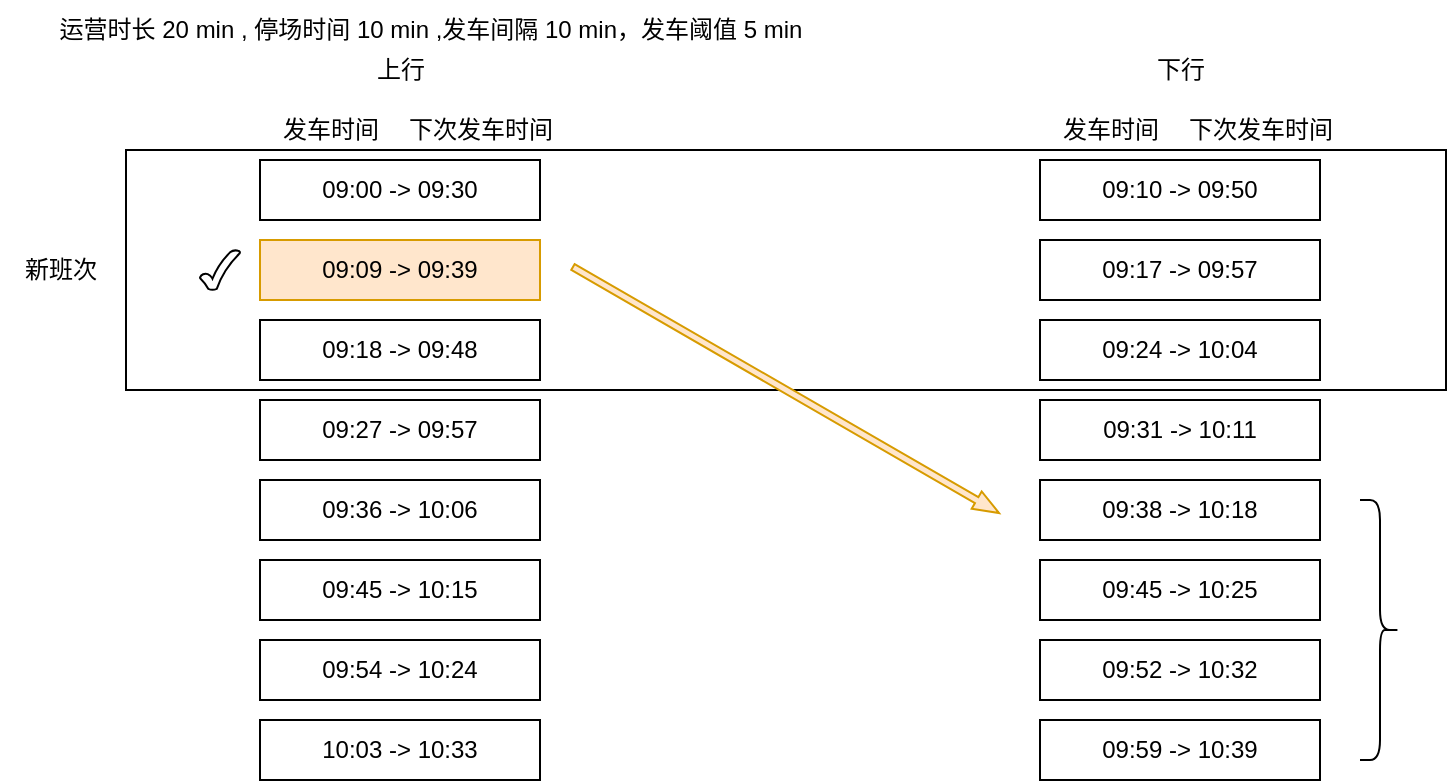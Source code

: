 <mxfile version="20.8.22" type="github">
  <diagram name="第 1 页" id="WiTagBOTv5Obc7UUUAwQ">
    <mxGraphModel dx="2022" dy="663" grid="1" gridSize="10" guides="1" tooltips="1" connect="1" arrows="1" fold="1" page="1" pageScale="1" pageWidth="827" pageHeight="1169" math="0" shadow="0">
      <root>
        <mxCell id="0" />
        <mxCell id="1" parent="0" />
        <mxCell id="cPGGd7SGVUYD-8CJLFrh-60" value="" style="verticalLabelPosition=bottom;verticalAlign=top;html=1;shape=mxgraph.basic.rect;fillColor2=none;strokeWidth=1;size=20;indent=5;fontColor=#f90606;" parent="1" vertex="1">
          <mxGeometry x="53" y="75" width="660" height="120" as="geometry" />
        </mxCell>
        <mxCell id="cPGGd7SGVUYD-8CJLFrh-1" value="09:00 -&amp;gt; 09:30" style="rounded=0;whiteSpace=wrap;html=1;" parent="1" vertex="1">
          <mxGeometry x="120" y="80" width="140" height="30" as="geometry" />
        </mxCell>
        <mxCell id="cPGGd7SGVUYD-8CJLFrh-14" value="09:09 -&amp;gt; 09:39" style="rounded=0;whiteSpace=wrap;html=1;fillColor=#ffe6cc;strokeColor=#d79b00;" parent="1" vertex="1">
          <mxGeometry x="120" y="120" width="140" height="30" as="geometry" />
        </mxCell>
        <mxCell id="cPGGd7SGVUYD-8CJLFrh-15" value="09:18 -&amp;gt; 09:48" style="rounded=0;whiteSpace=wrap;html=1;" parent="1" vertex="1">
          <mxGeometry x="120" y="160" width="140" height="30" as="geometry" />
        </mxCell>
        <mxCell id="cPGGd7SGVUYD-8CJLFrh-16" value="09:27 -&amp;gt; 09:57" style="rounded=0;whiteSpace=wrap;html=1;" parent="1" vertex="1">
          <mxGeometry x="120" y="200" width="140" height="30" as="geometry" />
        </mxCell>
        <mxCell id="cPGGd7SGVUYD-8CJLFrh-17" value="09:36 -&amp;gt; 10:06" style="rounded=0;whiteSpace=wrap;html=1;" parent="1" vertex="1">
          <mxGeometry x="120" y="240" width="140" height="30" as="geometry" />
        </mxCell>
        <mxCell id="cPGGd7SGVUYD-8CJLFrh-18" value="09:45 -&amp;gt; 10:15" style="rounded=0;whiteSpace=wrap;html=1;" parent="1" vertex="1">
          <mxGeometry x="120" y="280" width="140" height="30" as="geometry" />
        </mxCell>
        <mxCell id="cPGGd7SGVUYD-8CJLFrh-19" value="09:54 -&amp;gt; 10:24" style="rounded=0;whiteSpace=wrap;html=1;" parent="1" vertex="1">
          <mxGeometry x="120" y="320" width="140" height="30" as="geometry" />
        </mxCell>
        <mxCell id="cPGGd7SGVUYD-8CJLFrh-20" value="10:03 -&amp;gt; 10:33" style="rounded=0;whiteSpace=wrap;html=1;" parent="1" vertex="1">
          <mxGeometry x="120" y="360" width="140" height="30" as="geometry" />
        </mxCell>
        <mxCell id="cPGGd7SGVUYD-8CJLFrh-21" value="运营时长 20 min , 停场时间 10 min ,发车间隔 10 min，发车阈值 5 min" style="text;html=1;align=center;verticalAlign=middle;resizable=0;points=[];autosize=1;strokeColor=none;fillColor=none;" parent="1" vertex="1">
          <mxGeometry x="10" width="390" height="30" as="geometry" />
        </mxCell>
        <mxCell id="cPGGd7SGVUYD-8CJLFrh-22" value="上行" style="text;html=1;align=center;verticalAlign=middle;resizable=0;points=[];autosize=1;strokeColor=none;fillColor=none;" parent="1" vertex="1">
          <mxGeometry x="165" y="20" width="50" height="30" as="geometry" />
        </mxCell>
        <mxCell id="cPGGd7SGVUYD-8CJLFrh-23" value="发车时间" style="text;html=1;align=center;verticalAlign=middle;resizable=0;points=[];autosize=1;strokeColor=none;fillColor=none;" parent="1" vertex="1">
          <mxGeometry x="120" y="50" width="70" height="30" as="geometry" />
        </mxCell>
        <mxCell id="cPGGd7SGVUYD-8CJLFrh-24" value="下次发车时间" style="text;html=1;align=center;verticalAlign=middle;resizable=0;points=[];autosize=1;strokeColor=none;fillColor=none;" parent="1" vertex="1">
          <mxGeometry x="180" y="50" width="100" height="30" as="geometry" />
        </mxCell>
        <mxCell id="cPGGd7SGVUYD-8CJLFrh-25" value="09:10 -&amp;gt; 09:50" style="rounded=0;whiteSpace=wrap;html=1;" parent="1" vertex="1">
          <mxGeometry x="510" y="80" width="140" height="30" as="geometry" />
        </mxCell>
        <mxCell id="cPGGd7SGVUYD-8CJLFrh-26" value="09:17 -&amp;gt; 09:57" style="rounded=0;whiteSpace=wrap;html=1;" parent="1" vertex="1">
          <mxGeometry x="510" y="120" width="140" height="30" as="geometry" />
        </mxCell>
        <mxCell id="cPGGd7SGVUYD-8CJLFrh-27" value="09:24 -&amp;gt; 10:04" style="rounded=0;whiteSpace=wrap;html=1;" parent="1" vertex="1">
          <mxGeometry x="510" y="160" width="140" height="30" as="geometry" />
        </mxCell>
        <mxCell id="cPGGd7SGVUYD-8CJLFrh-28" value="09:31 -&amp;gt; 10:11" style="rounded=0;whiteSpace=wrap;html=1;" parent="1" vertex="1">
          <mxGeometry x="510" y="200" width="140" height="30" as="geometry" />
        </mxCell>
        <mxCell id="cPGGd7SGVUYD-8CJLFrh-29" value="09:38 -&amp;gt; 10:18" style="rounded=0;whiteSpace=wrap;html=1;" parent="1" vertex="1">
          <mxGeometry x="510" y="240" width="140" height="30" as="geometry" />
        </mxCell>
        <mxCell id="cPGGd7SGVUYD-8CJLFrh-30" value="09:45 -&amp;gt; 10:25" style="rounded=0;whiteSpace=wrap;html=1;" parent="1" vertex="1">
          <mxGeometry x="510" y="280" width="140" height="30" as="geometry" />
        </mxCell>
        <mxCell id="cPGGd7SGVUYD-8CJLFrh-31" value="09:52 -&amp;gt; 10:32" style="rounded=0;whiteSpace=wrap;html=1;" parent="1" vertex="1">
          <mxGeometry x="510" y="320" width="140" height="30" as="geometry" />
        </mxCell>
        <mxCell id="cPGGd7SGVUYD-8CJLFrh-32" value="09:59 -&amp;gt; 10:39" style="rounded=0;whiteSpace=wrap;html=1;" parent="1" vertex="1">
          <mxGeometry x="510" y="360" width="140" height="30" as="geometry" />
        </mxCell>
        <mxCell id="cPGGd7SGVUYD-8CJLFrh-33" value="下行" style="text;html=1;align=center;verticalAlign=middle;resizable=0;points=[];autosize=1;strokeColor=none;fillColor=none;" parent="1" vertex="1">
          <mxGeometry x="555" y="20" width="50" height="30" as="geometry" />
        </mxCell>
        <mxCell id="cPGGd7SGVUYD-8CJLFrh-34" value="发车时间" style="text;html=1;align=center;verticalAlign=middle;resizable=0;points=[];autosize=1;strokeColor=none;fillColor=none;" parent="1" vertex="1">
          <mxGeometry x="510" y="50" width="70" height="30" as="geometry" />
        </mxCell>
        <mxCell id="cPGGd7SGVUYD-8CJLFrh-35" value="下次发车时间" style="text;html=1;align=center;verticalAlign=middle;resizable=0;points=[];autosize=1;strokeColor=none;fillColor=none;" parent="1" vertex="1">
          <mxGeometry x="570" y="50" width="100" height="30" as="geometry" />
        </mxCell>
        <mxCell id="cPGGd7SGVUYD-8CJLFrh-53" value="" style="html=1;shadow=0;dashed=0;align=center;verticalAlign=middle;shape=mxgraph.arrows2.arrow;dy=0.66;dx=12.92;notch=0;rotation=30;fillColor=#ffe6cc;strokeColor=#d79b00;" parent="1" vertex="1">
          <mxGeometry x="260" y="190" width="246" height="10" as="geometry" />
        </mxCell>
        <mxCell id="cPGGd7SGVUYD-8CJLFrh-57" value="" style="verticalLabelPosition=bottom;verticalAlign=top;html=1;shape=mxgraph.basic.tick;fontColor=#108bea;" parent="1" vertex="1">
          <mxGeometry x="90" y="125" width="20" height="20" as="geometry" />
        </mxCell>
        <mxCell id="cPGGd7SGVUYD-8CJLFrh-62" value="新班次" style="text;html=1;align=center;verticalAlign=middle;resizable=0;points=[];autosize=1;strokeColor=none;fillColor=none;fontColor=#000000;" parent="1" vertex="1">
          <mxGeometry x="-10" y="120" width="60" height="30" as="geometry" />
        </mxCell>
        <mxCell id="0OCsSbj0izXZ-WNtlttm-1" value="" style="shape=curlyBracket;whiteSpace=wrap;html=1;rounded=1;flipH=1;labelPosition=right;verticalLabelPosition=middle;align=left;verticalAlign=middle;" vertex="1" parent="1">
          <mxGeometry x="670" y="250" width="20" height="130" as="geometry" />
        </mxCell>
      </root>
    </mxGraphModel>
  </diagram>
</mxfile>
